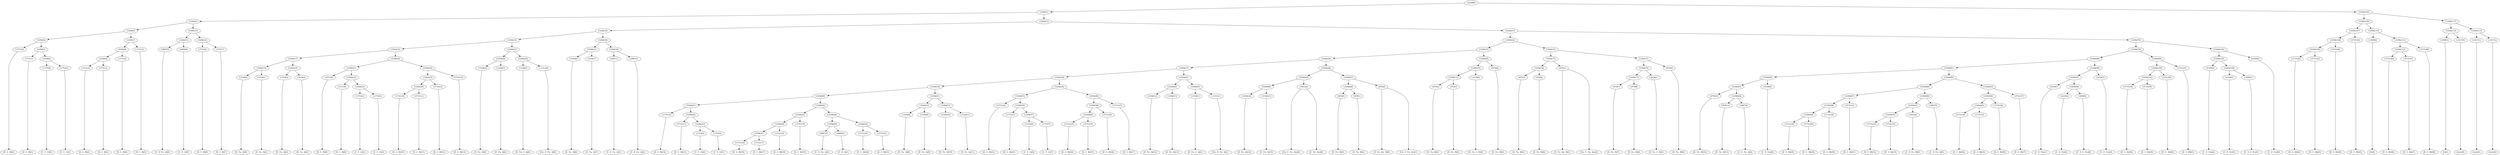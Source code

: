 digraph sample{
"L3731(0)"->"[D  G  B](0)"
"L3731(1)"->"[D  G  B](1)"
"L1753(0)"->"[C  E  G](0)"
"L1753(1)"->"[C  E  G](1)"
"L5294(6)"->"L1753(0)"
"L5294(6)"->"L1753(1)"
"L5294(5)"->"L3731(1)"
"L5294(5)"->"L5294(6)"
"L5294(4)"->"L3731(0)"
"L5294(4)"->"L5294(5)"
"L3731(2)"->"[D  G  B](2)"
"L3731(3)"->"[D  G  B](3)"
"L5294(9)"->"L3731(2)"
"L5294(9)"->"L3731(3)"
"L3731(4)"->"[D  G  B](4)"
"L5294(8)"->"L5294(9)"
"L5294(8)"->"L3731(4)"
"L3731(5)"->"[D  G  B](5)"
"L5294(7)"->"L5294(8)"
"L5294(7)"->"L3731(5)"
"L5294(3)"->"L5294(4)"
"L5294(3)"->"L5294(7)"
"L2867(0)"->"[C  D  Fis  A](0)"
"L4809(0)"->"[C  D  A](0)"
"L5294(11)"->"L2867(0)"
"L5294(11)"->"L4809(0)"
"L3731(6)"->"[D  G  B](6)"
"L3731(7)"->"[D  G  B](7)"
"L5294(12)"->"L3731(6)"
"L5294(12)"->"L3731(7)"
"L5294(10)"->"L5294(11)"
"L5294(10)"->"L5294(12)"
"L5294(2)"->"L5294(3)"
"L5294(2)"->"L5294(10)"
"L3104(0)"->"[D  Fis  A](0)"
"L3104(1)"->"[D  Fis  A](1)"
"L5294(18)"->"L3104(0)"
"L5294(18)"->"L3104(1)"
"L3104(2)"->"[D  Fis  A](2)"
"L3104(3)"->"[D  Fis  A](3)"
"L5294(19)"->"L3104(2)"
"L5294(19)"->"L3104(3)"
"L5294(17)"->"L5294(18)"
"L5294(17)"->"L5294(19)"
"L3731(8)"->"[D  G  B](8)"
"L3731(9)"->"[D  G  B](9)"
"L1753(2)"->"[C  E  G](2)"
"L1753(3)"->"[C  E  G](3)"
"L5294(23)"->"L1753(2)"
"L5294(23)"->"L1753(3)"
"L5294(22)"->"L3731(9)"
"L5294(22)"->"L5294(23)"
"L5294(21)"->"L3731(8)"
"L5294(21)"->"L5294(22)"
"L3731(10)"->"[D  G  B](10)"
"L3731(11)"->"[D  G  B](11)"
"L5294(26)"->"L3731(10)"
"L5294(26)"->"L3731(11)"
"L3731(12)"->"[D  G  B](12)"
"L5294(25)"->"L5294(26)"
"L5294(25)"->"L3731(12)"
"L3731(13)"->"[D  G  B](13)"
"L5294(24)"->"L5294(25)"
"L5294(24)"->"L3731(13)"
"L5294(20)"->"L5294(21)"
"L5294(20)"->"L5294(24)"
"L5294(16)"->"L5294(17)"
"L5294(16)"->"L5294(20)"
"L3104(4)"->"[D  Fis  A](4)"
"L3104(5)"->"[D  Fis  A](5)"
"L5294(28)"->"L3104(4)"
"L5294(28)"->"L3104(5)"
"L3148(0)"->"[D  Fis  G  A](0)"
"L-1312(0)"->"[Cis  D  Fis  A](0)"
"L5294(29)"->"L3148(0)"
"L5294(29)"->"L-1312(0)"
"L5294(27)"->"L5294(28)"
"L5294(27)"->"L5294(29)"
"L5294(15)"->"L5294(16)"
"L5294(15)"->"L5294(27)"
"L3104(6)"->"[D  Fis  A](6)"
"L3104(7)"->"[D  Fis  A](7)"
"L5294(31)"->"L3104(6)"
"L5294(31)"->"L3104(7)"
"L2867(1)"->"[C  D  Fis  A](1)"
"L2867(2)"->"[C  D  Fis  A](2)"
"L5294(32)"->"L2867(1)"
"L5294(32)"->"L2867(2)"
"L5294(30)"->"L5294(31)"
"L5294(30)"->"L5294(32)"
"L5294(14)"->"L5294(15)"
"L5294(14)"->"L5294(30)"
"L3731(14)"->"[D  G  B](14)"
"L3731(15)"->"[D  G  B](15)"
"L1753(4)"->"[C  E  G](4)"
"L1753(5)"->"[C  E  G](5)"
"L5294(43)"->"L1753(4)"
"L5294(43)"->"L1753(5)"
"L5294(42)"->"L3731(15)"
"L5294(42)"->"L5294(43)"
"L5294(41)"->"L3731(14)"
"L5294(41)"->"L5294(42)"
"L3731(16)"->"[D  G  B](16)"
"L3731(17)"->"[D  G  B](17)"
"L5294(47)"->"L3731(16)"
"L5294(47)"->"L3731(17)"
"L3731(18)"->"[D  G  B](18)"
"L5294(46)"->"L5294(47)"
"L5294(46)"->"L3731(18)"
"L3731(19)"->"[D  G  B](19)"
"L5294(45)"->"L5294(46)"
"L5294(45)"->"L3731(19)"
"L2867(3)"->"[C  D  Fis  A](3)"
"L4809(1)"->"[C  D  A](1)"
"L5294(49)"->"L2867(3)"
"L5294(49)"->"L4809(1)"
"L3731(20)"->"[D  G  B](20)"
"L3731(21)"->"[D  G  B](21)"
"L5294(50)"->"L3731(20)"
"L5294(50)"->"L3731(21)"
"L5294(48)"->"L5294(49)"
"L5294(48)"->"L5294(50)"
"L5294(44)"->"L5294(45)"
"L5294(44)"->"L5294(48)"
"L5294(40)"->"L5294(41)"
"L5294(40)"->"L5294(44)"
"L3104(8)"->"[D  Fis  A](8)"
"L3104(9)"->"[D  Fis  A](9)"
"L5294(52)"->"L3104(8)"
"L5294(52)"->"L3104(9)"
"L3104(10)"->"[D  Fis  A](10)"
"L3104(11)"->"[D  Fis  A](11)"
"L5294(53)"->"L3104(10)"
"L5294(53)"->"L3104(11)"
"L5294(51)"->"L5294(52)"
"L5294(51)"->"L5294(53)"
"L5294(39)"->"L5294(40)"
"L5294(39)"->"L5294(51)"
"L3731(22)"->"[D  G  B](22)"
"L3731(23)"->"[D  G  B](23)"
"L1753(6)"->"[C  E  G](6)"
"L1753(7)"->"[C  E  G](7)"
"L5294(57)"->"L1753(6)"
"L5294(57)"->"L1753(7)"
"L5294(56)"->"L3731(23)"
"L5294(56)"->"L5294(57)"
"L5294(55)"->"L3731(22)"
"L5294(55)"->"L5294(56)"
"L3731(24)"->"[D  G  B](24)"
"L3731(25)"->"[D  G  B](25)"
"L5294(60)"->"L3731(24)"
"L5294(60)"->"L3731(25)"
"L3731(26)"->"[D  G  B](26)"
"L5294(59)"->"L5294(60)"
"L5294(59)"->"L3731(26)"
"L3731(27)"->"[D  G  B](27)"
"L5294(58)"->"L5294(59)"
"L5294(58)"->"L3731(27)"
"L5294(54)"->"L5294(55)"
"L5294(54)"->"L5294(58)"
"L5294(38)"->"L5294(39)"
"L5294(38)"->"L5294(54)"
"L3104(12)"->"[D  Fis  A](12)"
"L3104(13)"->"[D  Fis  A](13)"
"L5294(62)"->"L3104(12)"
"L5294(62)"->"L3104(13)"
"L3148(1)"->"[D  Fis  G  A](1)"
"L-1312(1)"->"[Cis  D  Fis  A](1)"
"L5294(63)"->"L3148(1)"
"L5294(63)"->"L-1312(1)"
"L5294(61)"->"L5294(62)"
"L5294(61)"->"L5294(63)"
"L5294(37)"->"L5294(38)"
"L5294(37)"->"L5294(61)"
"L3104(14)"->"[D  Fis  A](14)"
"L3104(15)"->"[D  Fis  A](15)"
"L5294(66)"->"L3104(14)"
"L5294(66)"->"L3104(15)"
"L3612(0)"->"[Cis  E  Fis  Ais](0)"
"L3612(0)"->"[E  Fis  Ais](0)"
"L5294(65)"->"L5294(66)"
"L5294(65)"->"L3612(0)"
"L879(0)"->"[D  Fis  B](0)"
"L879(1)"->"[D  Fis  B](1)"
"L5294(68)"->"L879(0)"
"L5294(68)"->"L879(1)"
"L878(0)"->"[E  Fis  Ais  B](0)"
"L878(0)"->"[Cis  E  Fis  Ais](1)"
"L5294(67)"->"L5294(68)"
"L5294(67)"->"L878(0)"
"L5294(64)"->"L5294(65)"
"L5294(64)"->"L5294(67)"
"L5294(36)"->"L5294(37)"
"L5294(36)"->"L5294(64)"
"L879(2)"->"[D  Fis  B](2)"
"L879(3)"->"[D  Fis  B](3)"
"L5294(71)"->"L879(2)"
"L5294(71)"->"L879(3)"
"L3178(0)"->"[D  Fis  G  B](0)"
"L5294(70)"->"L5294(71)"
"L5294(70)"->"L3178(0)"
"L879(4)"->"[D  Fis  B](4)"
"L5294(69)"->"L5294(70)"
"L5294(69)"->"L879(4)"
"L5294(35)"->"L5294(36)"
"L5294(35)"->"L5294(69)"
"L879(5)"->"[D  Fis  B](5)"
"L879(6)"->"[D  Fis  B](6)"
"L5294(74)"->"L879(5)"
"L5294(74)"->"L879(6)"
"L878(1)"->"[E  Fis  Ais  B](1)"
"L878(1)"->"[Cis  E  Fis  Ais](2)"
"L5294(73)"->"L5294(74)"
"L5294(73)"->"L878(1)"
"L879(7)"->"[D  Fis  B](7)"
"L879(8)"->"[D  Fis  B](8)"
"L5294(77)"->"L879(7)"
"L5294(77)"->"L879(8)"
"L3178(1)"->"[D  Fis  G  B](1)"
"L5294(76)"->"L5294(77)"
"L5294(76)"->"L3178(1)"
"L879(9)"->"[D  Fis  B](9)"
"L5294(75)"->"L5294(76)"
"L5294(75)"->"L879(9)"
"L5294(72)"->"L5294(73)"
"L5294(72)"->"L5294(75)"
"L5294(34)"->"L5294(35)"
"L5294(34)"->"L5294(72)"
"L879(10)"->"[D  Fis  B](10)"
"L879(11)"->"[D  Fis  B](11)"
"L2867(4)"->"[C  D  Fis  A](4)"
"L5294(84)"->"L879(11)"
"L5294(84)"->"L2867(4)"
"L5294(83)"->"L879(10)"
"L5294(83)"->"L5294(84)"
"L4339(0)"->"[C  D  Fis](0)"
"L5294(82)"->"L5294(83)"
"L5294(82)"->"L4339(0)"
"L3731(28)"->"[D  G  B](28)"
"L3731(29)"->"[D  G  B](29)"
"L5294(89)"->"L3731(28)"
"L5294(89)"->"L3731(29)"
"L3731(30)"->"[D  G  B](30)"
"L5294(88)"->"L5294(89)"
"L5294(88)"->"L3731(30)"
"L3731(31)"->"[D  G  B](31)"
"L5294(87)"->"L5294(88)"
"L5294(87)"->"L3731(31)"
"L3731(32)"->"[D  G  B](32)"
"L3731(33)"->"[D  G  B](33)"
"L5294(92)"->"L3731(32)"
"L5294(92)"->"L3731(33)"
"L1852(0)"->"[C  D  Fis  B](0)"
"L5294(91)"->"L5294(92)"
"L5294(91)"->"L1852(0)"
"L2867(5)"->"[C  D  Fis  A](5)"
"L5294(90)"->"L5294(91)"
"L5294(90)"->"L2867(5)"
"L5294(86)"->"L5294(87)"
"L5294(86)"->"L5294(90)"
"L3731(34)"->"[D  G  B](34)"
"L3731(35)"->"[D  G  B](35)"
"L5294(95)"->"L3731(34)"
"L5294(95)"->"L3731(35)"
"L3731(36)"->"[D  G  B](36)"
"L5294(94)"->"L5294(95)"
"L5294(94)"->"L3731(36)"
"L3731(37)"->"[D  G  B](37)"
"L5294(93)"->"L5294(94)"
"L5294(93)"->"L3731(37)"
"L5294(85)"->"L5294(86)"
"L5294(85)"->"L5294(93)"
"L5294(81)"->"L5294(82)"
"L5294(81)"->"L5294(85)"
"L4339(1)"->"[C  D  Fis](1)"
"L4339(2)"->"[C  D  Fis](2)"
"L3490(0)"->"[C  D  E  Fis](0)"
"L5294(98)"->"L4339(2)"
"L5294(98)"->"L3490(0)"
"L5294(97)"->"L4339(1)"
"L5294(97)"->"L5294(98)"
"L4339(3)"->"[C  D  Fis](3)"
"L5294(96)"->"L5294(97)"
"L5294(96)"->"L4339(3)"
"L5294(80)"->"L5294(81)"
"L5294(80)"->"L5294(96)"
"L3731(38)"->"[D  G  B](38)"
"L3731(39)"->"[D  G  B](39)"
"L5294(101)"->"L3731(38)"
"L5294(101)"->"L3731(39)"
"L3731(40)"->"[D  G  B](40)"
"L5294(100)"->"L5294(101)"
"L5294(100)"->"L3731(40)"
"L3731(41)"->"[D  G  B](41)"
"L5294(99)"->"L5294(100)"
"L5294(99)"->"L3731(41)"
"L5294(79)"->"L5294(80)"
"L5294(79)"->"L5294(99)"
"L4339(4)"->"[C  D  Fis](4)"
"L4339(5)"->"[C  D  Fis](5)"
"L3490(1)"->"[C  D  E  Fis](1)"
"L5294(104)"->"L4339(5)"
"L5294(104)"->"L3490(1)"
"L5294(103)"->"L4339(4)"
"L5294(103)"->"L5294(104)"
"L4339(6)"->"[C  D  Fis](6)"
"L5294(102)"->"L5294(103)"
"L5294(102)"->"L4339(6)"
"L5294(78)"->"L5294(79)"
"L5294(78)"->"L5294(102)"
"L5294(33)"->"L5294(34)"
"L5294(33)"->"L5294(78)"
"L5294(13)"->"L5294(14)"
"L5294(13)"->"L5294(33)"
"L5294(1)"->"L5294(2)"
"L5294(1)"->"L5294(13)"
"L3731(42)"->"[D  G  B](42)"
"L3731(43)"->"[D  G  B](43)"
"L5294(109)"->"L3731(42)"
"L5294(109)"->"L3731(43)"
"L3731(44)"->"[D  G  B](44)"
"L5294(108)"->"L5294(109)"
"L5294(108)"->"L3731(44)"
"L3731(45)"->"[D  G  B](45)"
"L5294(107)"->"L5294(108)"
"L5294(107)"->"L3731(45)"
"L1099(0)"->"[G](0)"
"L3731(46)"->"[D  G  B](46)"
"L3731(47)"->"[D  G  B](47)"
"L5294(112)"->"L3731(46)"
"L5294(112)"->"L3731(47)"
"L3731(48)"->"[D  G  B](48)"
"L5294(111)"->"L5294(112)"
"L5294(111)"->"L3731(48)"
"L5294(110)"->"L1099(0)"
"L5294(110)"->"L5294(111)"
"L5294(106)"->"L5294(107)"
"L5294(106)"->"L5294(110)"
"L1099(1)"->"[G](1)"
"L1617(0)"->"[rest](0)"
"L5294(114)"->"L1099(1)"
"L5294(114)"->"L1617(0)"
"L1617(1)"->"[rest](1)"
"L1617(2)"->"[rest](2)"
"L5294(115)"->"L1617(1)"
"L5294(115)"->"L1617(2)"
"L5294(113)"->"L5294(114)"
"L5294(113)"->"L5294(115)"
"L5294(105)"->"L5294(106)"
"L5294(105)"->"L5294(113)"
"L5294(0)"->"L5294(1)"
"L5294(0)"->"L5294(105)"
{rank = min; "L5294(0)"}
{rank = same; "L5294(1)"; "L5294(105)";}
{rank = same; "L5294(2)"; "L5294(13)"; "L5294(106)"; "L5294(113)";}
{rank = same; "L5294(3)"; "L5294(10)"; "L5294(14)"; "L5294(33)"; "L5294(107)"; "L5294(110)"; "L5294(114)"; "L5294(115)";}
{rank = same; "L5294(4)"; "L5294(7)"; "L5294(11)"; "L5294(12)"; "L5294(15)"; "L5294(30)"; "L5294(34)"; "L5294(78)"; "L5294(108)"; "L3731(45)"; "L1099(0)"; "L5294(111)"; "L1099(1)"; "L1617(0)"; "L1617(1)"; "L1617(2)";}
{rank = same; "L3731(0)"; "L5294(5)"; "L5294(8)"; "L3731(5)"; "L2867(0)"; "L4809(0)"; "L3731(6)"; "L3731(7)"; "L5294(16)"; "L5294(27)"; "L5294(31)"; "L5294(32)"; "L5294(35)"; "L5294(72)"; "L5294(79)"; "L5294(102)"; "L5294(109)"; "L3731(44)"; "L5294(112)"; "L3731(48)";}
{rank = same; "L3731(1)"; "L5294(6)"; "L5294(9)"; "L3731(4)"; "L5294(17)"; "L5294(20)"; "L5294(28)"; "L5294(29)"; "L3104(6)"; "L3104(7)"; "L2867(1)"; "L2867(2)"; "L5294(36)"; "L5294(69)"; "L5294(73)"; "L5294(75)"; "L5294(80)"; "L5294(99)"; "L5294(103)"; "L4339(6)"; "L3731(42)"; "L3731(43)"; "L3731(46)"; "L3731(47)";}
{rank = same; "L1753(0)"; "L1753(1)"; "L3731(2)"; "L3731(3)"; "L5294(18)"; "L5294(19)"; "L5294(21)"; "L5294(24)"; "L3104(4)"; "L3104(5)"; "L3148(0)"; "L-1312(0)"; "L5294(37)"; "L5294(64)"; "L5294(70)"; "L879(4)"; "L5294(74)"; "L878(1)"; "L5294(76)"; "L879(9)"; "L5294(81)"; "L5294(96)"; "L5294(100)"; "L3731(41)"; "L4339(4)"; "L5294(104)";}
{rank = same; "L3104(0)"; "L3104(1)"; "L3104(2)"; "L3104(3)"; "L3731(8)"; "L5294(22)"; "L5294(25)"; "L3731(13)"; "L5294(38)"; "L5294(61)"; "L5294(65)"; "L5294(67)"; "L5294(71)"; "L3178(0)"; "L879(5)"; "L879(6)"; "L5294(77)"; "L3178(1)"; "L5294(82)"; "L5294(85)"; "L5294(97)"; "L4339(3)"; "L5294(101)"; "L3731(40)"; "L4339(5)"; "L3490(1)";}
{rank = same; "L3731(9)"; "L5294(23)"; "L5294(26)"; "L3731(12)"; "L5294(39)"; "L5294(54)"; "L5294(62)"; "L5294(63)"; "L5294(66)"; "L3612(0)"; "L5294(68)"; "L878(0)"; "L879(2)"; "L879(3)"; "L879(7)"; "L879(8)"; "L5294(83)"; "L4339(0)"; "L5294(86)"; "L5294(93)"; "L4339(1)"; "L5294(98)"; "L3731(38)"; "L3731(39)";}
{rank = same; "L1753(2)"; "L1753(3)"; "L3731(10)"; "L3731(11)"; "L5294(40)"; "L5294(51)"; "L5294(55)"; "L5294(58)"; "L3104(12)"; "L3104(13)"; "L3148(1)"; "L-1312(1)"; "L3104(14)"; "L3104(15)"; "L879(0)"; "L879(1)"; "L879(10)"; "L5294(84)"; "L5294(87)"; "L5294(90)"; "L5294(94)"; "L3731(37)"; "L4339(2)"; "L3490(0)";}
{rank = same; "L5294(41)"; "L5294(44)"; "L5294(52)"; "L5294(53)"; "L3731(22)"; "L5294(56)"; "L5294(59)"; "L3731(27)"; "L879(11)"; "L2867(4)"; "L5294(88)"; "L3731(31)"; "L5294(91)"; "L2867(5)"; "L5294(95)"; "L3731(36)";}
{rank = same; "L3731(14)"; "L5294(42)"; "L5294(45)"; "L5294(48)"; "L3104(8)"; "L3104(9)"; "L3104(10)"; "L3104(11)"; "L3731(23)"; "L5294(57)"; "L5294(60)"; "L3731(26)"; "L5294(89)"; "L3731(30)"; "L5294(92)"; "L1852(0)"; "L3731(34)"; "L3731(35)";}
{rank = same; "L3731(15)"; "L5294(43)"; "L5294(46)"; "L3731(19)"; "L5294(49)"; "L5294(50)"; "L1753(6)"; "L1753(7)"; "L3731(24)"; "L3731(25)"; "L3731(28)"; "L3731(29)"; "L3731(32)"; "L3731(33)";}
{rank = same; "L1753(4)"; "L1753(5)"; "L5294(47)"; "L3731(18)"; "L2867(3)"; "L4809(1)"; "L3731(20)"; "L3731(21)";}
{rank = same; "L3731(16)"; "L3731(17)";}
{rank = max; "[C  D  A](0)"; "[C  D  A](1)"; "[C  D  E  Fis](0)"; "[C  D  E  Fis](1)"; "[C  D  Fis  A](0)"; "[C  D  Fis  A](1)"; "[C  D  Fis  A](2)"; "[C  D  Fis  A](3)"; "[C  D  Fis  A](4)"; "[C  D  Fis  A](5)"; "[C  D  Fis  B](0)"; "[C  D  Fis](0)"; "[C  D  Fis](1)"; "[C  D  Fis](2)"; "[C  D  Fis](3)"; "[C  D  Fis](4)"; "[C  D  Fis](5)"; "[C  D  Fis](6)"; "[C  E  G](0)"; "[C  E  G](1)"; "[C  E  G](2)"; "[C  E  G](3)"; "[C  E  G](4)"; "[C  E  G](5)"; "[C  E  G](6)"; "[C  E  G](7)"; "[Cis  D  Fis  A](0)"; "[Cis  D  Fis  A](1)"; "[Cis  E  Fis  Ais](0)"; "[Cis  E  Fis  Ais](1)"; "[Cis  E  Fis  Ais](2)"; "[D  Fis  A](0)"; "[D  Fis  A](1)"; "[D  Fis  A](10)"; "[D  Fis  A](11)"; "[D  Fis  A](12)"; "[D  Fis  A](13)"; "[D  Fis  A](14)"; "[D  Fis  A](15)"; "[D  Fis  A](2)"; "[D  Fis  A](3)"; "[D  Fis  A](4)"; "[D  Fis  A](5)"; "[D  Fis  A](6)"; "[D  Fis  A](7)"; "[D  Fis  A](8)"; "[D  Fis  A](9)"; "[D  Fis  B](0)"; "[D  Fis  B](1)"; "[D  Fis  B](10)"; "[D  Fis  B](11)"; "[D  Fis  B](2)"; "[D  Fis  B](3)"; "[D  Fis  B](4)"; "[D  Fis  B](5)"; "[D  Fis  B](6)"; "[D  Fis  B](7)"; "[D  Fis  B](8)"; "[D  Fis  B](9)"; "[D  Fis  G  A](0)"; "[D  Fis  G  A](1)"; "[D  Fis  G  B](0)"; "[D  Fis  G  B](1)"; "[D  G  B](0)"; "[D  G  B](1)"; "[D  G  B](10)"; "[D  G  B](11)"; "[D  G  B](12)"; "[D  G  B](13)"; "[D  G  B](14)"; "[D  G  B](15)"; "[D  G  B](16)"; "[D  G  B](17)"; "[D  G  B](18)"; "[D  G  B](19)"; "[D  G  B](2)"; "[D  G  B](20)"; "[D  G  B](21)"; "[D  G  B](22)"; "[D  G  B](23)"; "[D  G  B](24)"; "[D  G  B](25)"; "[D  G  B](26)"; "[D  G  B](27)"; "[D  G  B](28)"; "[D  G  B](29)"; "[D  G  B](3)"; "[D  G  B](30)"; "[D  G  B](31)"; "[D  G  B](32)"; "[D  G  B](33)"; "[D  G  B](34)"; "[D  G  B](35)"; "[D  G  B](36)"; "[D  G  B](37)"; "[D  G  B](38)"; "[D  G  B](39)"; "[D  G  B](4)"; "[D  G  B](40)"; "[D  G  B](41)"; "[D  G  B](42)"; "[D  G  B](43)"; "[D  G  B](44)"; "[D  G  B](45)"; "[D  G  B](46)"; "[D  G  B](47)"; "[D  G  B](48)"; "[D  G  B](5)"; "[D  G  B](6)"; "[D  G  B](7)"; "[D  G  B](8)"; "[D  G  B](9)"; "[E  Fis  Ais  B](0)"; "[E  Fis  Ais  B](1)"; "[E  Fis  Ais](0)"; "[G](0)"; "[G](1)"; "[rest](0)"; "[rest](1)"; "[rest](2)";}
}